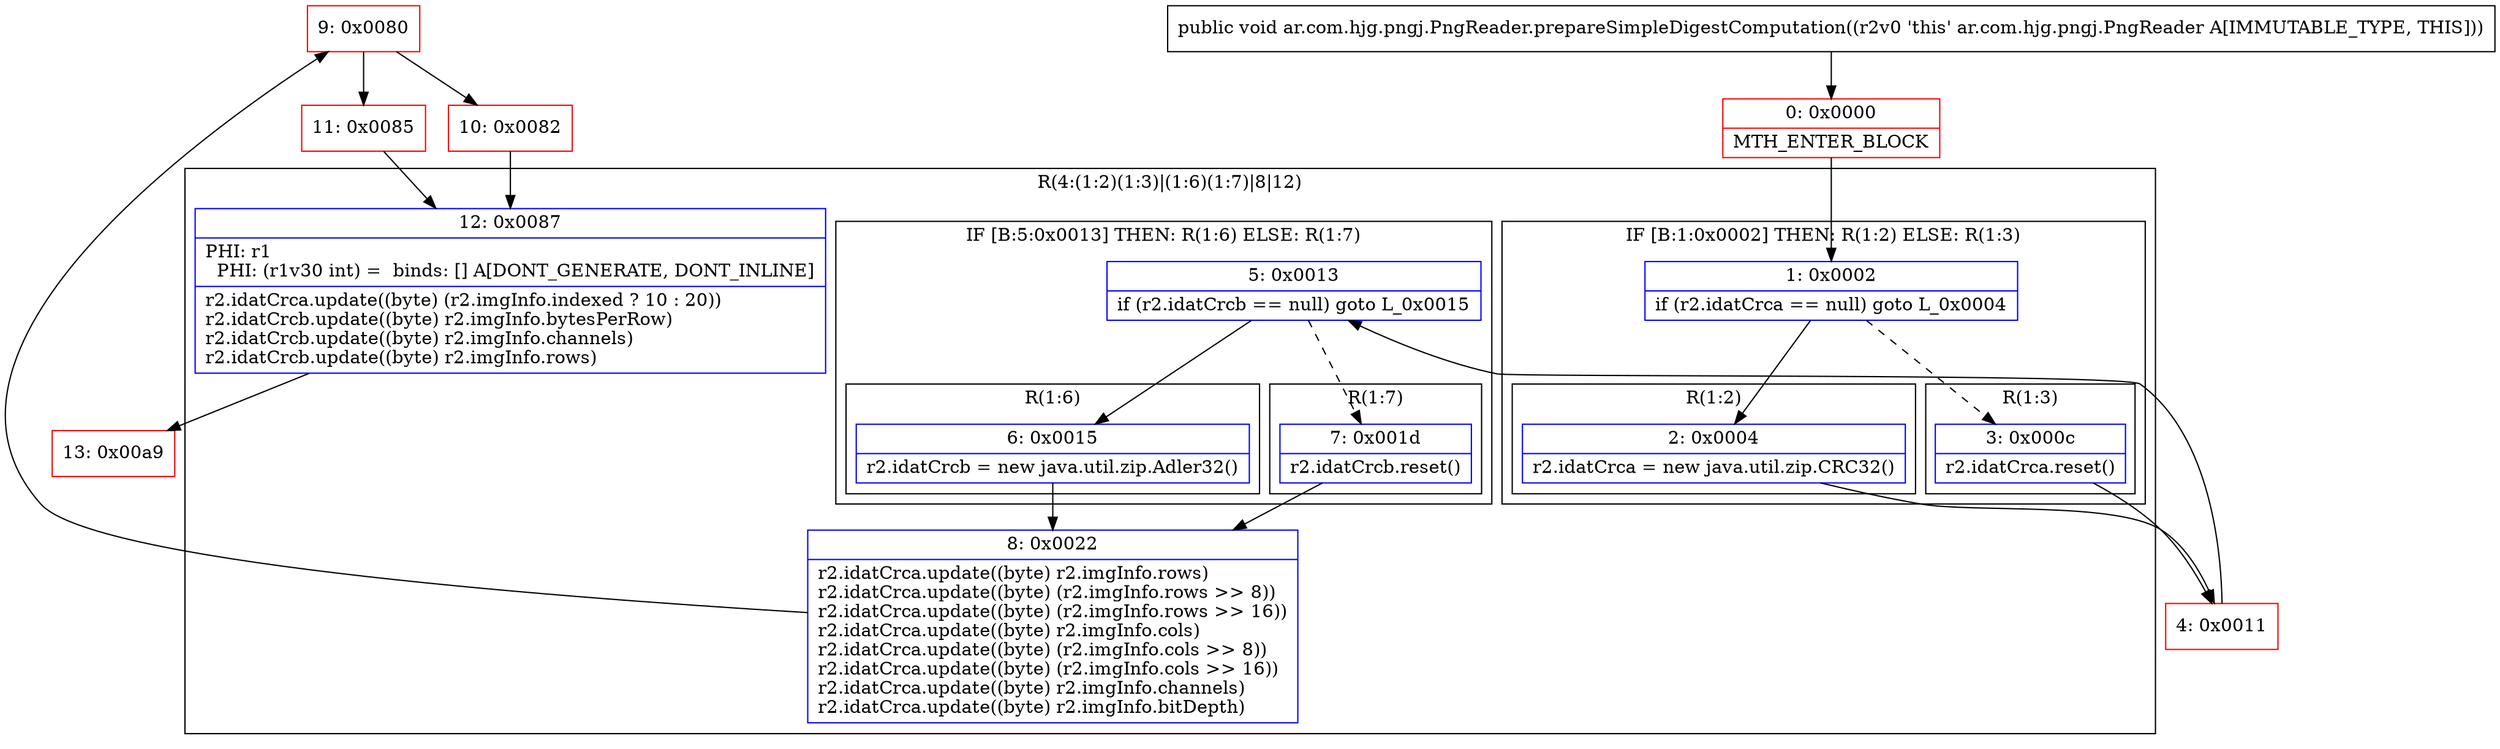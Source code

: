 digraph "CFG forar.com.hjg.pngj.PngReader.prepareSimpleDigestComputation()V" {
subgraph cluster_Region_11901251 {
label = "R(4:(1:2)(1:3)|(1:6)(1:7)|8|12)";
node [shape=record,color=blue];
subgraph cluster_IfRegion_785814509 {
label = "IF [B:1:0x0002] THEN: R(1:2) ELSE: R(1:3)";
node [shape=record,color=blue];
Node_1 [shape=record,label="{1\:\ 0x0002|if (r2.idatCrca == null) goto L_0x0004\l}"];
subgraph cluster_Region_1037061795 {
label = "R(1:2)";
node [shape=record,color=blue];
Node_2 [shape=record,label="{2\:\ 0x0004|r2.idatCrca = new java.util.zip.CRC32()\l}"];
}
subgraph cluster_Region_95146383 {
label = "R(1:3)";
node [shape=record,color=blue];
Node_3 [shape=record,label="{3\:\ 0x000c|r2.idatCrca.reset()\l}"];
}
}
subgraph cluster_IfRegion_704135160 {
label = "IF [B:5:0x0013] THEN: R(1:6) ELSE: R(1:7)";
node [shape=record,color=blue];
Node_5 [shape=record,label="{5\:\ 0x0013|if (r2.idatCrcb == null) goto L_0x0015\l}"];
subgraph cluster_Region_866883793 {
label = "R(1:6)";
node [shape=record,color=blue];
Node_6 [shape=record,label="{6\:\ 0x0015|r2.idatCrcb = new java.util.zip.Adler32()\l}"];
}
subgraph cluster_Region_204569937 {
label = "R(1:7)";
node [shape=record,color=blue];
Node_7 [shape=record,label="{7\:\ 0x001d|r2.idatCrcb.reset()\l}"];
}
}
Node_8 [shape=record,label="{8\:\ 0x0022|r2.idatCrca.update((byte) r2.imgInfo.rows)\lr2.idatCrca.update((byte) (r2.imgInfo.rows \>\> 8))\lr2.idatCrca.update((byte) (r2.imgInfo.rows \>\> 16))\lr2.idatCrca.update((byte) r2.imgInfo.cols)\lr2.idatCrca.update((byte) (r2.imgInfo.cols \>\> 8))\lr2.idatCrca.update((byte) (r2.imgInfo.cols \>\> 16))\lr2.idatCrca.update((byte) r2.imgInfo.channels)\lr2.idatCrca.update((byte) r2.imgInfo.bitDepth)\l}"];
Node_12 [shape=record,label="{12\:\ 0x0087|PHI: r1 \l  PHI: (r1v30 int) =  binds: [] A[DONT_GENERATE, DONT_INLINE]\l|r2.idatCrca.update((byte) (r2.imgInfo.indexed ? 10 : 20))\lr2.idatCrcb.update((byte) r2.imgInfo.bytesPerRow)\lr2.idatCrcb.update((byte) r2.imgInfo.channels)\lr2.idatCrcb.update((byte) r2.imgInfo.rows)\l}"];
}
Node_0 [shape=record,color=red,label="{0\:\ 0x0000|MTH_ENTER_BLOCK\l}"];
Node_4 [shape=record,color=red,label="{4\:\ 0x0011}"];
Node_9 [shape=record,color=red,label="{9\:\ 0x0080}"];
Node_10 [shape=record,color=red,label="{10\:\ 0x0082}"];
Node_11 [shape=record,color=red,label="{11\:\ 0x0085}"];
Node_13 [shape=record,color=red,label="{13\:\ 0x00a9}"];
MethodNode[shape=record,label="{public void ar.com.hjg.pngj.PngReader.prepareSimpleDigestComputation((r2v0 'this' ar.com.hjg.pngj.PngReader A[IMMUTABLE_TYPE, THIS])) }"];
MethodNode -> Node_0;
Node_1 -> Node_2;
Node_1 -> Node_3[style=dashed];
Node_2 -> Node_4;
Node_3 -> Node_4;
Node_5 -> Node_6;
Node_5 -> Node_7[style=dashed];
Node_6 -> Node_8;
Node_7 -> Node_8;
Node_8 -> Node_9;
Node_12 -> Node_13;
Node_0 -> Node_1;
Node_4 -> Node_5;
Node_9 -> Node_10;
Node_9 -> Node_11;
Node_10 -> Node_12;
Node_11 -> Node_12;
}

